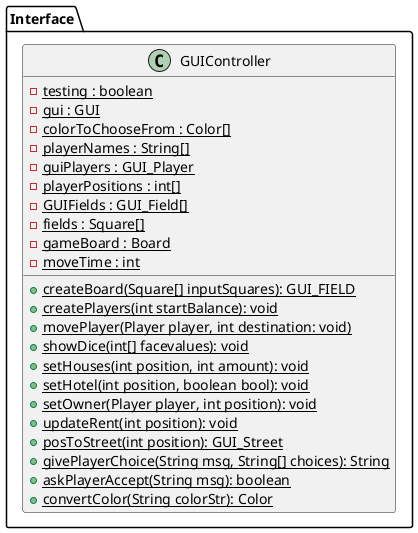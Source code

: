 @startuml
'https://plantuml.com/class-diagram
skinparam groupInheritance 2

skinparam linetype polyline

package Interface{
class GUIController{
      {static} -testing : boolean
      {static} -gui : GUI
      {static} -colorToChooseFrom : Color[]
      {static} -playerNames : String[]
      {static} -guiPlayers : GUI_Player
      {static} -playerPositions : int[]
      {static} -GUIFields : GUI_Field[]
      {static} -fields : Square[]
      {static} -gameBoard : Board
      {static} -moveTime : int

      {static} +createBoard(Square[] inputSquares): GUI_FIELD
      {static} +createPlayers(int startBalance): void
      {static} +movePlayer(Player player, int destination: void)
      {static} +showDice(int[] facevalues): void
      {static} +setHouses(int position, int amount): void
      {static} +setHotel(int position, boolean bool): void
      {static} +setOwner(Player player, int position): void
      {static} +updateRent(int position): void
      {static} +posToStreet(int position): GUI_Street
      {static} +givePlayerChoice(String msg, String[] choices): String
      {static} +askPlayerAccept(String msg): boolean
      {static} +convertColor(String colorStr): Color
}



@enduml